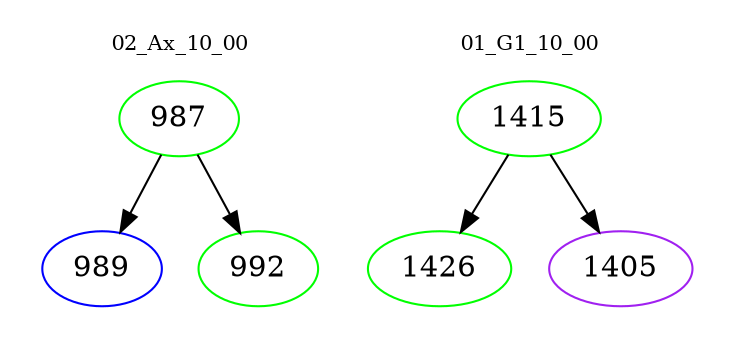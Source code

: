 digraph{
subgraph cluster_0 {
color = white
label = "02_Ax_10_00";
fontsize=10;
T0_987 [label="987", color="green"]
T0_987 -> T0_989 [color="black"]
T0_989 [label="989", color="blue"]
T0_987 -> T0_992 [color="black"]
T0_992 [label="992", color="green"]
}
subgraph cluster_1 {
color = white
label = "01_G1_10_00";
fontsize=10;
T1_1415 [label="1415", color="green"]
T1_1415 -> T1_1426 [color="black"]
T1_1426 [label="1426", color="green"]
T1_1415 -> T1_1405 [color="black"]
T1_1405 [label="1405", color="purple"]
}
}
